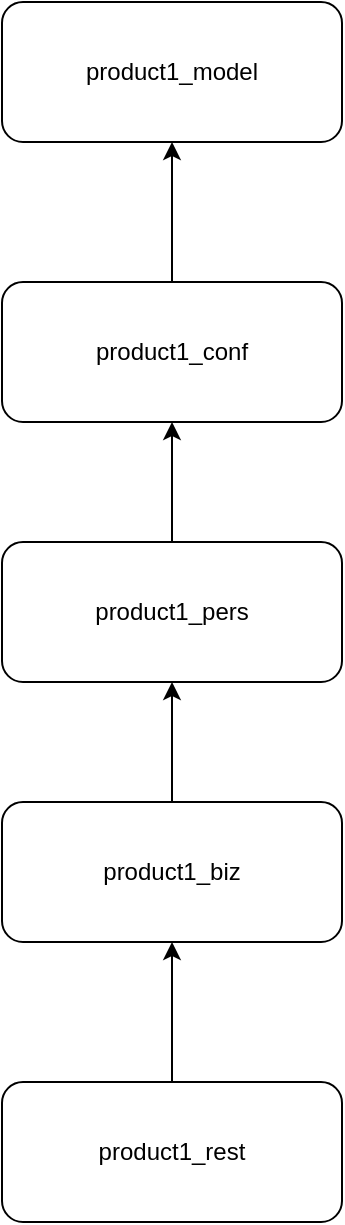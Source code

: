 <mxfile version="14.5.1" type="device"><diagram id="7x8XjwqiWwskDcyf5E2f" name="Page-1"><mxGraphModel dx="1209" dy="712" grid="1" gridSize="10" guides="1" tooltips="1" connect="1" arrows="1" fold="1" page="1" pageScale="1" pageWidth="1169" pageHeight="1654" math="0" shadow="0"><root><mxCell id="0"/><mxCell id="1" parent="0"/><mxCell id="vaE9ve-I-Y4pFesnEwYX-1" value="product1_model" style="rounded=1;whiteSpace=wrap;html=1;" vertex="1" parent="1"><mxGeometry x="40" y="40" width="170" height="70" as="geometry"/></mxCell><mxCell id="vaE9ve-I-Y4pFesnEwYX-6" style="edgeStyle=orthogonalEdgeStyle;rounded=0;orthogonalLoop=1;jettySize=auto;html=1;entryX=0.5;entryY=1;entryDx=0;entryDy=0;" edge="1" parent="1" source="vaE9ve-I-Y4pFesnEwYX-2" target="vaE9ve-I-Y4pFesnEwYX-1"><mxGeometry relative="1" as="geometry"/></mxCell><mxCell id="vaE9ve-I-Y4pFesnEwYX-2" value="product1_conf" style="rounded=1;whiteSpace=wrap;html=1;" vertex="1" parent="1"><mxGeometry x="40" y="180" width="170" height="70" as="geometry"/></mxCell><mxCell id="vaE9ve-I-Y4pFesnEwYX-7" style="edgeStyle=orthogonalEdgeStyle;rounded=0;orthogonalLoop=1;jettySize=auto;html=1;entryX=0.5;entryY=1;entryDx=0;entryDy=0;" edge="1" parent="1" source="vaE9ve-I-Y4pFesnEwYX-3" target="vaE9ve-I-Y4pFesnEwYX-2"><mxGeometry relative="1" as="geometry"/></mxCell><mxCell id="vaE9ve-I-Y4pFesnEwYX-3" value="product1_pers" style="rounded=1;whiteSpace=wrap;html=1;" vertex="1" parent="1"><mxGeometry x="40" y="310" width="170" height="70" as="geometry"/></mxCell><mxCell id="vaE9ve-I-Y4pFesnEwYX-8" style="edgeStyle=orthogonalEdgeStyle;rounded=0;orthogonalLoop=1;jettySize=auto;html=1;entryX=0.5;entryY=1;entryDx=0;entryDy=0;" edge="1" parent="1" source="vaE9ve-I-Y4pFesnEwYX-4" target="vaE9ve-I-Y4pFesnEwYX-3"><mxGeometry relative="1" as="geometry"/></mxCell><mxCell id="vaE9ve-I-Y4pFesnEwYX-4" value="product1_biz" style="rounded=1;whiteSpace=wrap;html=1;" vertex="1" parent="1"><mxGeometry x="40" y="440" width="170" height="70" as="geometry"/></mxCell><mxCell id="vaE9ve-I-Y4pFesnEwYX-9" style="edgeStyle=orthogonalEdgeStyle;rounded=0;orthogonalLoop=1;jettySize=auto;html=1;entryX=0.5;entryY=1;entryDx=0;entryDy=0;" edge="1" parent="1" source="vaE9ve-I-Y4pFesnEwYX-5" target="vaE9ve-I-Y4pFesnEwYX-4"><mxGeometry relative="1" as="geometry"/></mxCell><mxCell id="vaE9ve-I-Y4pFesnEwYX-5" value="product1_rest" style="rounded=1;whiteSpace=wrap;html=1;" vertex="1" parent="1"><mxGeometry x="40" y="580" width="170" height="70" as="geometry"/></mxCell></root></mxGraphModel></diagram></mxfile>